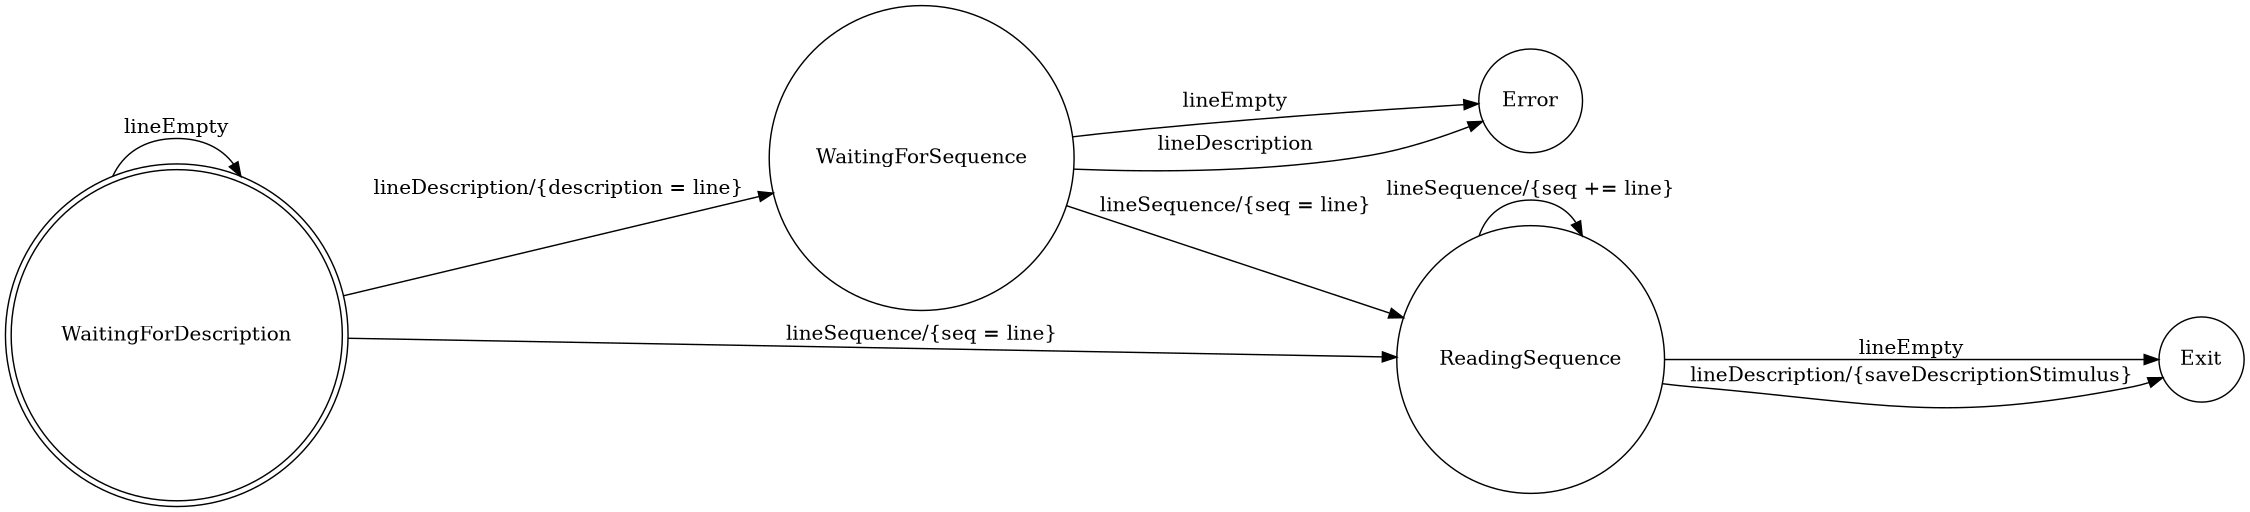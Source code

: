 digraph finite_state_machine {
	rankdir=LR;
	size="15"
	node [shape = doublecircle]; WaitingForDescription;
	node [shape = circle];

    WaitingForDescription -> WaitingForDescription [ label = "lineEmpty" ];
	WaitingForDescription -> WaitingForSequence [ label = "lineDescription/{description = line}" ];
	WaitingForDescription -> ReadingSequence    [ label = "lineSequence/{seq = line}" ];

	WaitingForSequence -> ReadingSequence    [ label = "lineSequence/{seq = line}" ];
	WaitingForSequence -> Error              [ label = "lineDescription" ];
	WaitingForSequence -> Error              [ label = "lineEmpty" ];

	ReadingSequence    -> Exit               [ label = "lineEmpty" ];
	ReadingSequence    -> ReadingSequence    [ label = "lineSequence/{seq += line}" ];
    ReadingSequence    -> Exit               [ label = "lineDescription/{saveDescriptionStimulus}" ];
}
